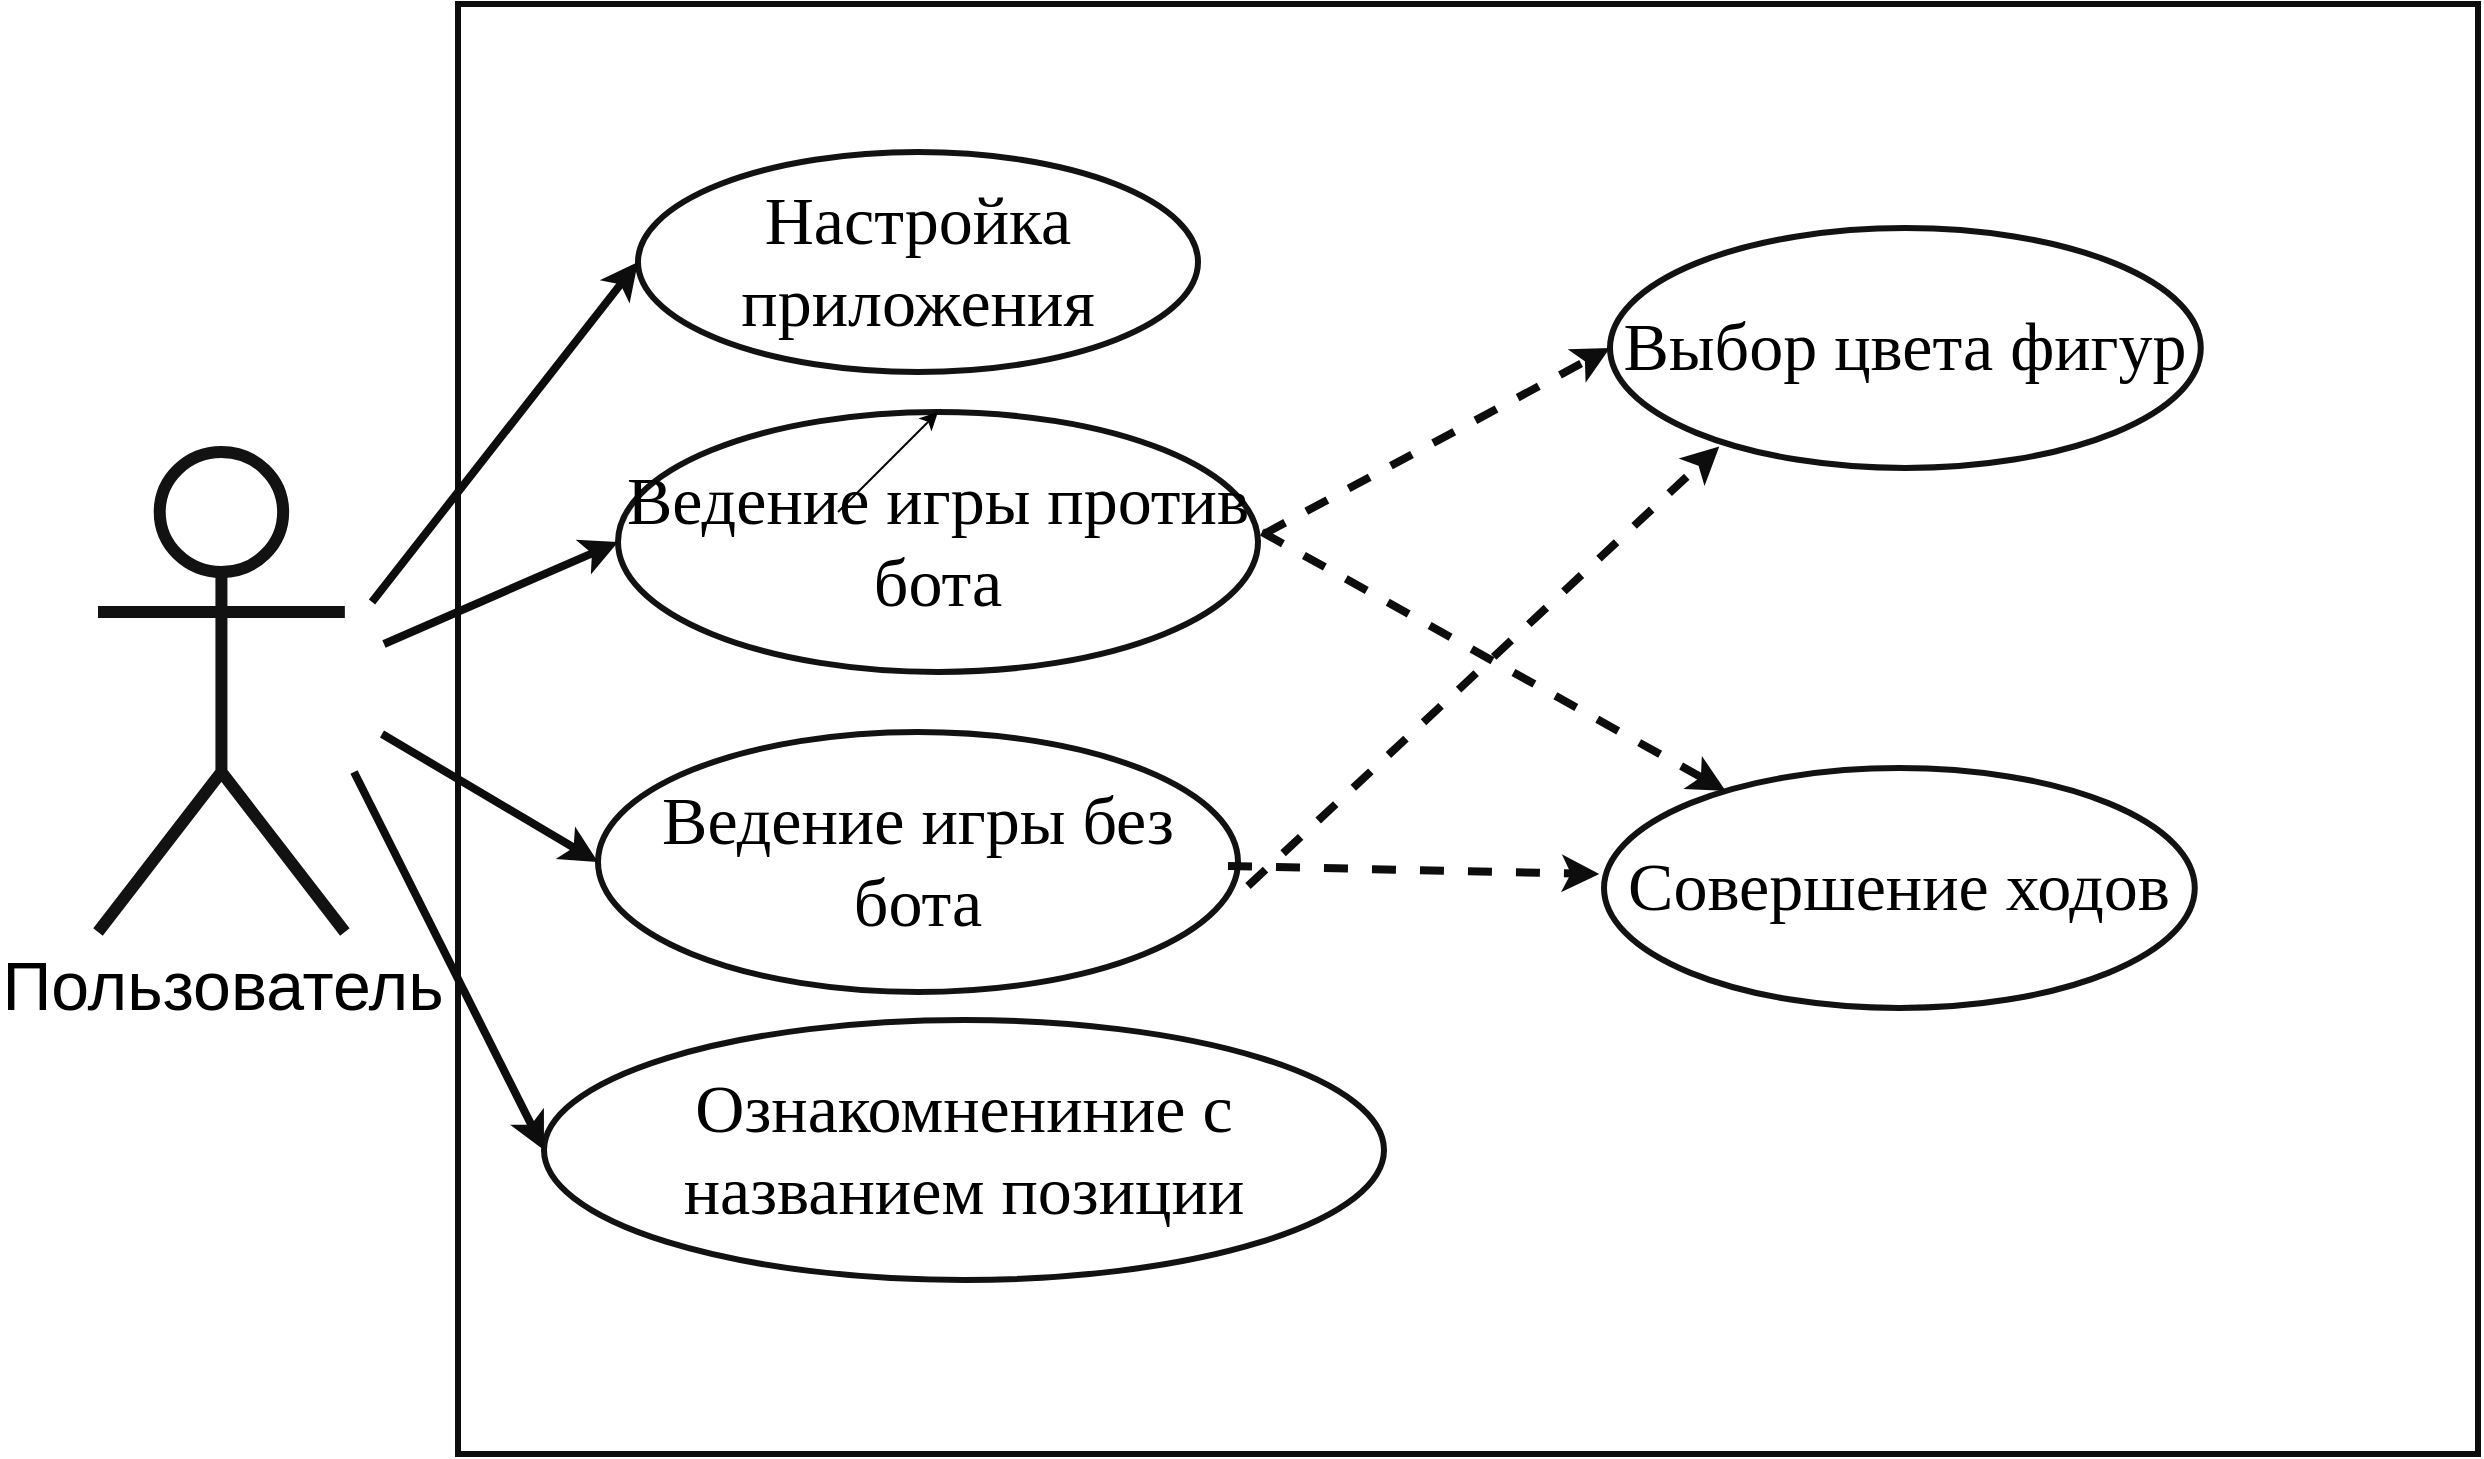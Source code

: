 <mxfile>
    <diagram id="tkuo6LbnZ8nWSdXSh3v5" name="Page-1">
        <mxGraphModel dx="3343" dy="2226" grid="0" gridSize="10" guides="1" tooltips="1" connect="1" arrows="1" fold="1" page="1" pageScale="1" pageWidth="1600" pageHeight="900" background="#FFFFFF" math="0" shadow="0">
            <root>
                <mxCell id="0"/>
                <mxCell id="1" parent="0"/>
                <mxCell id="19" value="&lt;font style=&quot;font-size: 34px;&quot; color=&quot;#000000&quot;&gt;Пользователь&lt;/font&gt;" style="shape=umlActor;verticalLabelPosition=bottom;verticalAlign=top;html=1;outlineConnect=0;strokeColor=#121212;fillColor=none;strokeWidth=6;" vertex="1" parent="1">
                    <mxGeometry x="180" y="296" width="123.43" height="240" as="geometry"/>
                </mxCell>
                <mxCell id="20" value="" style="rounded=0;whiteSpace=wrap;html=1;fillColor=none;strokeWidth=3;strokeColor=#0D0D0D;" vertex="1" parent="1">
                    <mxGeometry x="360" y="72" width="1010" height="725" as="geometry"/>
                </mxCell>
                <mxCell id="21" value="Настройка приложения" style="ellipse;whiteSpace=wrap;html=1;strokeColor=#121212;strokeWidth=3;fontFamily=Lucida Console;fontSize=34;fontColor=#000000;fillColor=none;" vertex="1" parent="1">
                    <mxGeometry x="450" y="146" width="280" height="110" as="geometry"/>
                </mxCell>
                <mxCell id="22" value="Ведение игры против бота" style="ellipse;whiteSpace=wrap;html=1;strokeColor=#121212;strokeWidth=3;fontFamily=Lucida Console;fontSize=34;fontColor=#000000;fillColor=none;" vertex="1" parent="1">
                    <mxGeometry x="440" y="276" width="320" height="130" as="geometry"/>
                </mxCell>
                <mxCell id="23" value="Ведение игры без бота" style="ellipse;whiteSpace=wrap;html=1;strokeColor=#121212;strokeWidth=3;fontFamily=Lucida Console;fontSize=34;fontColor=#000000;fillColor=none;" vertex="1" parent="1">
                    <mxGeometry x="430" y="436" width="320" height="130" as="geometry"/>
                </mxCell>
                <mxCell id="24" value="Ознакомнениние с названием позиции" style="ellipse;whiteSpace=wrap;html=1;strokeColor=#121212;strokeWidth=3;fontFamily=Lucida Console;fontSize=34;fontColor=#000000;fillColor=none;" vertex="1" parent="1">
                    <mxGeometry x="403" y="580" width="420" height="130" as="geometry"/>
                </mxCell>
                <mxCell id="25" value="Выбор цвета фигур" style="ellipse;whiteSpace=wrap;html=1;strokeColor=#121212;strokeWidth=3;fontFamily=Lucida Console;fontSize=34;fontColor=#000000;fillColor=none;" vertex="1" parent="1">
                    <mxGeometry x="936" y="184" width="295.38" height="120" as="geometry"/>
                </mxCell>
                <mxCell id="26" value="Совершение ходов" style="ellipse;whiteSpace=wrap;html=1;strokeColor=#121212;strokeWidth=3;fontFamily=Lucida Console;fontSize=34;fontColor=#000000;fillColor=none;" vertex="1" parent="1">
                    <mxGeometry x="933" y="454" width="295.38" height="120" as="geometry"/>
                </mxCell>
                <mxCell id="27" value="" style="endArrow=classic;html=1;fontFamily=Lucida Console;fontSize=34;fontColor=#000000;" edge="1" parent="1">
                    <mxGeometry width="50" height="50" relative="1" as="geometry">
                        <mxPoint x="550" y="326" as="sourcePoint"/>
                        <mxPoint x="600" y="276" as="targetPoint"/>
                    </mxGeometry>
                </mxCell>
                <mxCell id="28" value="" style="endArrow=classic;html=1;fontFamily=Lucida Console;fontSize=34;fontColor=#000000;strokeColor=#0D0D0D;entryX=0;entryY=0.5;entryDx=0;entryDy=0;strokeWidth=4;" edge="1" parent="1" target="21">
                    <mxGeometry width="50" height="50" relative="1" as="geometry">
                        <mxPoint x="317" y="371" as="sourcePoint"/>
                        <mxPoint x="222" y="195" as="targetPoint"/>
                    </mxGeometry>
                </mxCell>
                <mxCell id="29" value="" style="endArrow=classic;html=1;fontFamily=Lucida Console;fontSize=34;fontColor=#000000;strokeColor=#0D0D0D;entryX=0;entryY=0.5;entryDx=0;entryDy=0;strokeWidth=4;" edge="1" parent="1" target="22">
                    <mxGeometry width="50" height="50" relative="1" as="geometry">
                        <mxPoint x="323" y="392" as="sourcePoint"/>
                        <mxPoint x="460.0" y="211" as="targetPoint"/>
                    </mxGeometry>
                </mxCell>
                <mxCell id="30" value="" style="endArrow=classic;html=1;fontFamily=Lucida Console;fontSize=34;fontColor=#000000;strokeColor=#0D0D0D;entryX=0;entryY=0.5;entryDx=0;entryDy=0;strokeWidth=4;" edge="1" parent="1" target="23">
                    <mxGeometry width="50" height="50" relative="1" as="geometry">
                        <mxPoint x="322" y="437" as="sourcePoint"/>
                        <mxPoint x="450.0" y="351" as="targetPoint"/>
                    </mxGeometry>
                </mxCell>
                <mxCell id="31" value="" style="endArrow=classic;html=1;fontFamily=Lucida Console;fontSize=34;fontColor=#000000;strokeColor=#0D0D0D;entryX=0;entryY=0.5;entryDx=0;entryDy=0;strokeWidth=4;" edge="1" parent="1" target="24">
                    <mxGeometry width="50" height="50" relative="1" as="geometry">
                        <mxPoint x="308" y="456" as="sourcePoint"/>
                        <mxPoint x="440.0" y="511" as="targetPoint"/>
                    </mxGeometry>
                </mxCell>
                <mxCell id="32" value="" style="endArrow=classic;html=1;fontFamily=Lucida Console;fontSize=34;fontColor=#000000;strokeColor=#0D0D0D;entryX=0;entryY=0.5;entryDx=0;entryDy=0;strokeWidth=4;dashed=1;" edge="1" parent="1" target="25">
                    <mxGeometry width="50" height="50" relative="1" as="geometry">
                        <mxPoint x="763" y="337" as="sourcePoint"/>
                        <mxPoint x="896.0" y="167" as="targetPoint"/>
                    </mxGeometry>
                </mxCell>
                <mxCell id="33" value="" style="endArrow=classic;html=1;fontFamily=Lucida Console;fontSize=34;fontColor=#000000;strokeColor=#0D0D0D;strokeWidth=4;dashed=1;" edge="1" parent="1" target="26">
                    <mxGeometry width="50" height="50" relative="1" as="geometry">
                        <mxPoint x="762" y="336" as="sourcePoint"/>
                        <mxPoint x="916.0" y="270" as="targetPoint"/>
                    </mxGeometry>
                </mxCell>
                <mxCell id="34" value="" style="endArrow=classic;html=1;fontFamily=Lucida Console;fontSize=34;fontColor=#000000;strokeColor=#0D0D0D;entryX=-0.008;entryY=0.442;entryDx=0;entryDy=0;strokeWidth=4;dashed=1;entryPerimeter=0;" edge="1" parent="1" target="26">
                    <mxGeometry width="50" height="50" relative="1" as="geometry">
                        <mxPoint x="745" y="503" as="sourcePoint"/>
                        <mxPoint x="904.0" y="507" as="targetPoint"/>
                    </mxGeometry>
                </mxCell>
                <mxCell id="35" value="" style="endArrow=classic;html=1;fontFamily=Lucida Console;fontSize=34;fontColor=#000000;strokeColor=#0D0D0D;strokeWidth=4;dashed=1;entryX=0.185;entryY=0.91;entryDx=0;entryDy=0;entryPerimeter=0;" edge="1" parent="1" target="25">
                    <mxGeometry width="50" height="50" relative="1" as="geometry">
                        <mxPoint x="755" y="513" as="sourcePoint"/>
                        <mxPoint x="914.0" y="517" as="targetPoint"/>
                    </mxGeometry>
                </mxCell>
            </root>
        </mxGraphModel>
    </diagram>
</mxfile>